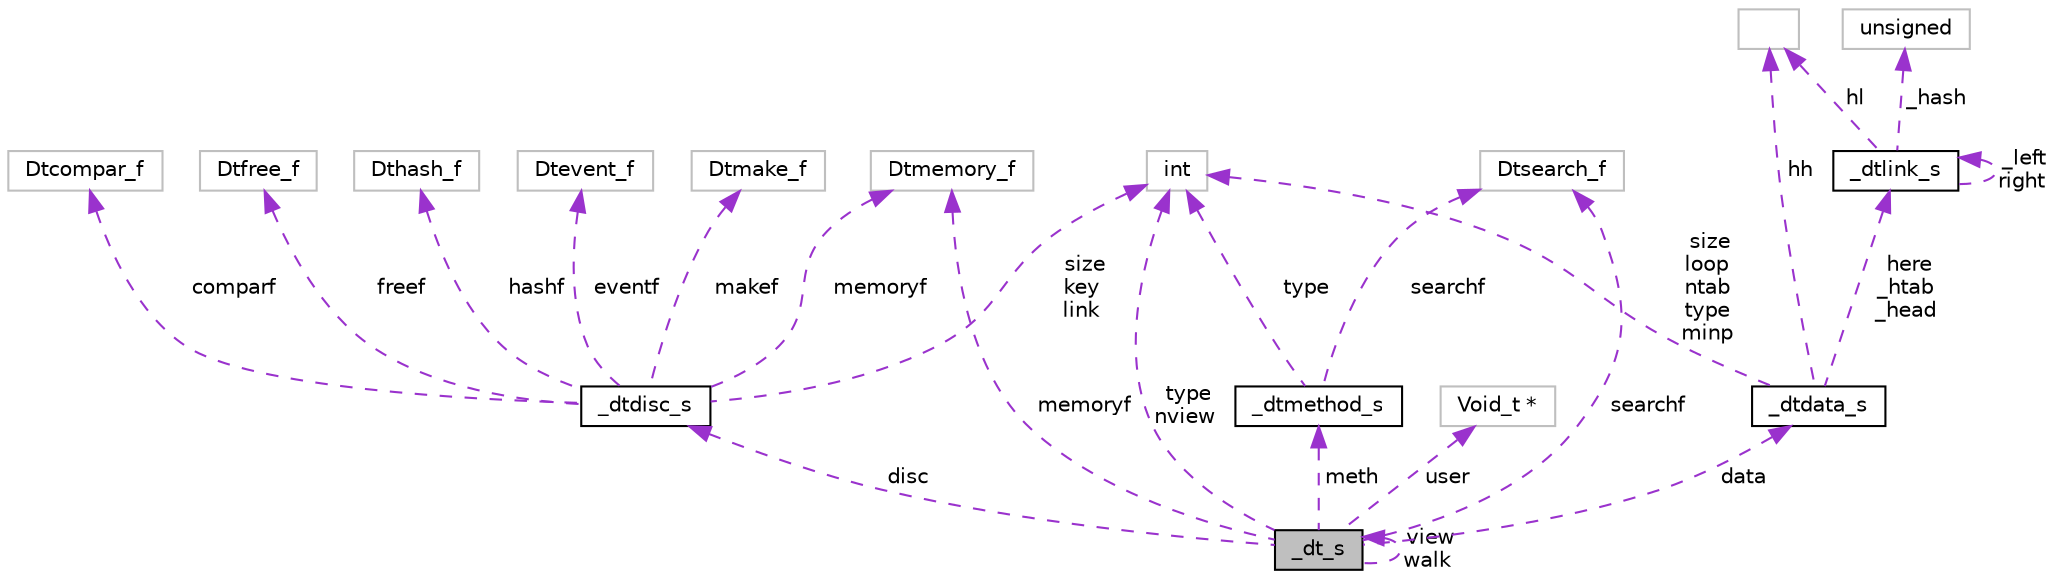 digraph "_dt_s"
{
  bgcolor="transparent";
  edge [fontname="Helvetica",fontsize="10",labelfontname="Helvetica",labelfontsize="10"];
  node [fontname="Helvetica",fontsize="10",shape=record];
  Node1 [label="_dt_s",height=0.2,width=0.4,color="black", fillcolor="grey75", style="filled", fontcolor="black"];
  Node2 -> Node1 [dir="back",color="darkorchid3",fontsize="10",style="dashed",label=" disc" ,fontname="Helvetica"];
  Node2 [label="_dtdisc_s",height=0.2,width=0.4,color="black",URL="$struct__dtdisc__s.html"];
  Node3 -> Node2 [dir="back",color="darkorchid3",fontsize="10",style="dashed",label=" freef" ,fontname="Helvetica"];
  Node3 [label="Dtfree_f",height=0.2,width=0.4,color="grey75"];
  Node4 -> Node2 [dir="back",color="darkorchid3",fontsize="10",style="dashed",label=" eventf" ,fontname="Helvetica"];
  Node4 [label="Dtevent_f",height=0.2,width=0.4,color="grey75"];
  Node5 -> Node2 [dir="back",color="darkorchid3",fontsize="10",style="dashed",label=" makef" ,fontname="Helvetica"];
  Node5 [label="Dtmake_f",height=0.2,width=0.4,color="grey75"];
  Node6 -> Node2 [dir="back",color="darkorchid3",fontsize="10",style="dashed",label=" comparf" ,fontname="Helvetica"];
  Node6 [label="Dtcompar_f",height=0.2,width=0.4,color="grey75"];
  Node7 -> Node2 [dir="back",color="darkorchid3",fontsize="10",style="dashed",label=" size\nkey\nlink" ,fontname="Helvetica"];
  Node7 [label="int",height=0.2,width=0.4,color="grey75"];
  Node8 -> Node2 [dir="back",color="darkorchid3",fontsize="10",style="dashed",label=" memoryf" ,fontname="Helvetica"];
  Node8 [label="Dtmemory_f",height=0.2,width=0.4,color="grey75"];
  Node9 -> Node2 [dir="back",color="darkorchid3",fontsize="10",style="dashed",label=" hashf" ,fontname="Helvetica"];
  Node9 [label="Dthash_f",height=0.2,width=0.4,color="grey75"];
  Node10 -> Node1 [dir="back",color="darkorchid3",fontsize="10",style="dashed",label=" data" ,fontname="Helvetica"];
  Node10 [label="_dtdata_s",height=0.2,width=0.4,color="black",URL="$struct__dtdata__s.html"];
  Node11 -> Node10 [dir="back",color="darkorchid3",fontsize="10",style="dashed",label=" hh" ,fontname="Helvetica"];
  Node11 [label="",height=0.2,width=0.4,color="grey75"];
  Node12 -> Node10 [dir="back",color="darkorchid3",fontsize="10",style="dashed",label=" here\n_htab\n_head" ,fontname="Helvetica"];
  Node12 [label="_dtlink_s",height=0.2,width=0.4,color="black",URL="$struct__dtlink__s.html"];
  Node12 -> Node12 [dir="back",color="darkorchid3",fontsize="10",style="dashed",label=" _left\nright" ,fontname="Helvetica"];
  Node11 -> Node12 [dir="back",color="darkorchid3",fontsize="10",style="dashed",label=" hl" ,fontname="Helvetica"];
  Node13 -> Node12 [dir="back",color="darkorchid3",fontsize="10",style="dashed",label=" _hash" ,fontname="Helvetica"];
  Node13 [label="unsigned",height=0.2,width=0.4,color="grey75"];
  Node7 -> Node10 [dir="back",color="darkorchid3",fontsize="10",style="dashed",label=" size\nloop\nntab\ntype\nminp" ,fontname="Helvetica"];
  Node14 -> Node1 [dir="back",color="darkorchid3",fontsize="10",style="dashed",label=" user" ,fontname="Helvetica"];
  Node14 [label="Void_t *",height=0.2,width=0.4,color="grey75"];
  Node7 -> Node1 [dir="back",color="darkorchid3",fontsize="10",style="dashed",label=" type\nnview" ,fontname="Helvetica"];
  Node1 -> Node1 [dir="back",color="darkorchid3",fontsize="10",style="dashed",label=" view\nwalk" ,fontname="Helvetica"];
  Node8 -> Node1 [dir="back",color="darkorchid3",fontsize="10",style="dashed",label=" memoryf" ,fontname="Helvetica"];
  Node15 -> Node1 [dir="back",color="darkorchid3",fontsize="10",style="dashed",label=" searchf" ,fontname="Helvetica"];
  Node15 [label="Dtsearch_f",height=0.2,width=0.4,color="grey75"];
  Node16 -> Node1 [dir="back",color="darkorchid3",fontsize="10",style="dashed",label=" meth" ,fontname="Helvetica"];
  Node16 [label="_dtmethod_s",height=0.2,width=0.4,color="black",URL="$struct__dtmethod__s.html"];
  Node7 -> Node16 [dir="back",color="darkorchid3",fontsize="10",style="dashed",label=" type" ,fontname="Helvetica"];
  Node15 -> Node16 [dir="back",color="darkorchid3",fontsize="10",style="dashed",label=" searchf" ,fontname="Helvetica"];
}
